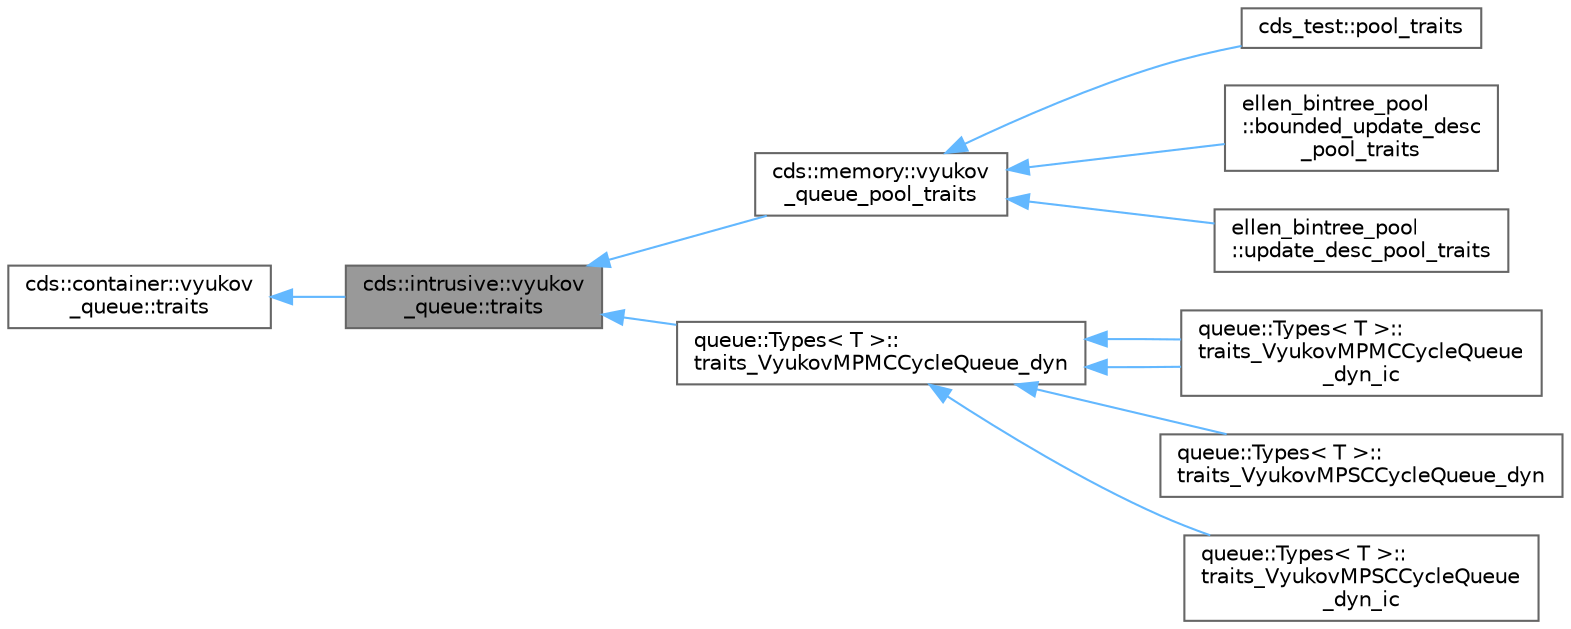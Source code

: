 digraph "cds::intrusive::vyukov_queue::traits"
{
 // LATEX_PDF_SIZE
  bgcolor="transparent";
  edge [fontname=Helvetica,fontsize=10,labelfontname=Helvetica,labelfontsize=10];
  node [fontname=Helvetica,fontsize=10,shape=box,height=0.2,width=0.4];
  rankdir="LR";
  Node1 [id="Node000001",label="cds::intrusive::vyukov\l_queue::traits",height=0.2,width=0.4,color="gray40", fillcolor="grey60", style="filled", fontcolor="black",tooltip="VyukovMPMCCycleQueue traits"];
  Node2 -> Node1 [id="edge11_Node000001_Node000002",dir="back",color="steelblue1",style="solid",tooltip=" "];
  Node2 [id="Node000002",label="cds::container::vyukov\l_queue::traits",height=0.2,width=0.4,color="gray40", fillcolor="white", style="filled",URL="$structcds_1_1container_1_1vyukov__queue_1_1traits.html",tooltip="VyukovMPMCCycleQueue default traits"];
  Node1 -> Node3 [id="edge12_Node000001_Node000003",dir="back",color="steelblue1",style="solid",tooltip=" "];
  Node3 [id="Node000003",label="cds::memory::vyukov\l_queue_pool_traits",height=0.2,width=0.4,color="gray40", fillcolor="white", style="filled",URL="$structcds_1_1memory_1_1vyukov__queue__pool__traits.html",tooltip="vyukov_queue_pool traits"];
  Node3 -> Node4 [id="edge13_Node000003_Node000004",dir="back",color="steelblue1",style="solid",tooltip=" "];
  Node4 [id="Node000004",label="cds_test::pool_traits",height=0.2,width=0.4,color="gray40", fillcolor="white", style="filled",URL="$structcds__test_1_1pool__traits.html",tooltip=" "];
  Node3 -> Node5 [id="edge14_Node000003_Node000005",dir="back",color="steelblue1",style="solid",tooltip=" "];
  Node5 [id="Node000005",label="ellen_bintree_pool\l::bounded_update_desc\l_pool_traits",height=0.2,width=0.4,color="gray40", fillcolor="white", style="filled",URL="$structellen__bintree__pool_1_1bounded__update__desc__pool__traits.html",tooltip=" "];
  Node3 -> Node6 [id="edge15_Node000003_Node000006",dir="back",color="steelblue1",style="solid",tooltip=" "];
  Node6 [id="Node000006",label="ellen_bintree_pool\l::update_desc_pool_traits",height=0.2,width=0.4,color="gray40", fillcolor="white", style="filled",URL="$structellen__bintree__pool_1_1update__desc__pool__traits.html",tooltip=" "];
  Node1 -> Node7 [id="edge16_Node000001_Node000007",dir="back",color="steelblue1",style="solid",tooltip=" "];
  Node7 [id="Node000007",label="queue::Types\< T \>::\ltraits_VyukovMPMCCycleQueue_dyn",height=0.2,width=0.4,color="gray40", fillcolor="white", style="filled",URL="$structqueue_1_1_types_1_1traits___vyukov_m_p_m_c_cycle_queue__dyn.html",tooltip=" "];
  Node7 -> Node8 [id="edge17_Node000007_Node000008",dir="back",color="steelblue1",style="solid",tooltip=" "];
  Node8 [id="Node000008",label="queue::Types\< T \>::\ltraits_VyukovMPMCCycleQueue\l_dyn_ic",height=0.2,width=0.4,color="gray40", fillcolor="white", style="filled",URL="$structqueue_1_1_types_1_1traits___vyukov_m_p_m_c_cycle_queue__dyn__ic.html",tooltip=" "];
  Node7 -> Node8 [id="edge18_Node000007_Node000008",dir="back",color="steelblue1",style="solid",tooltip=" "];
  Node7 -> Node9 [id="edge19_Node000007_Node000009",dir="back",color="steelblue1",style="solid",tooltip=" "];
  Node9 [id="Node000009",label="queue::Types\< T \>::\ltraits_VyukovMPSCCycleQueue_dyn",height=0.2,width=0.4,color="gray40", fillcolor="white", style="filled",URL="$structqueue_1_1_types_1_1traits___vyukov_m_p_s_c_cycle_queue__dyn.html",tooltip=" "];
  Node7 -> Node10 [id="edge20_Node000007_Node000010",dir="back",color="steelblue1",style="solid",tooltip=" "];
  Node10 [id="Node000010",label="queue::Types\< T \>::\ltraits_VyukovMPSCCycleQueue\l_dyn_ic",height=0.2,width=0.4,color="gray40", fillcolor="white", style="filled",URL="$structqueue_1_1_types_1_1traits___vyukov_m_p_s_c_cycle_queue__dyn__ic.html",tooltip=" "];
}
